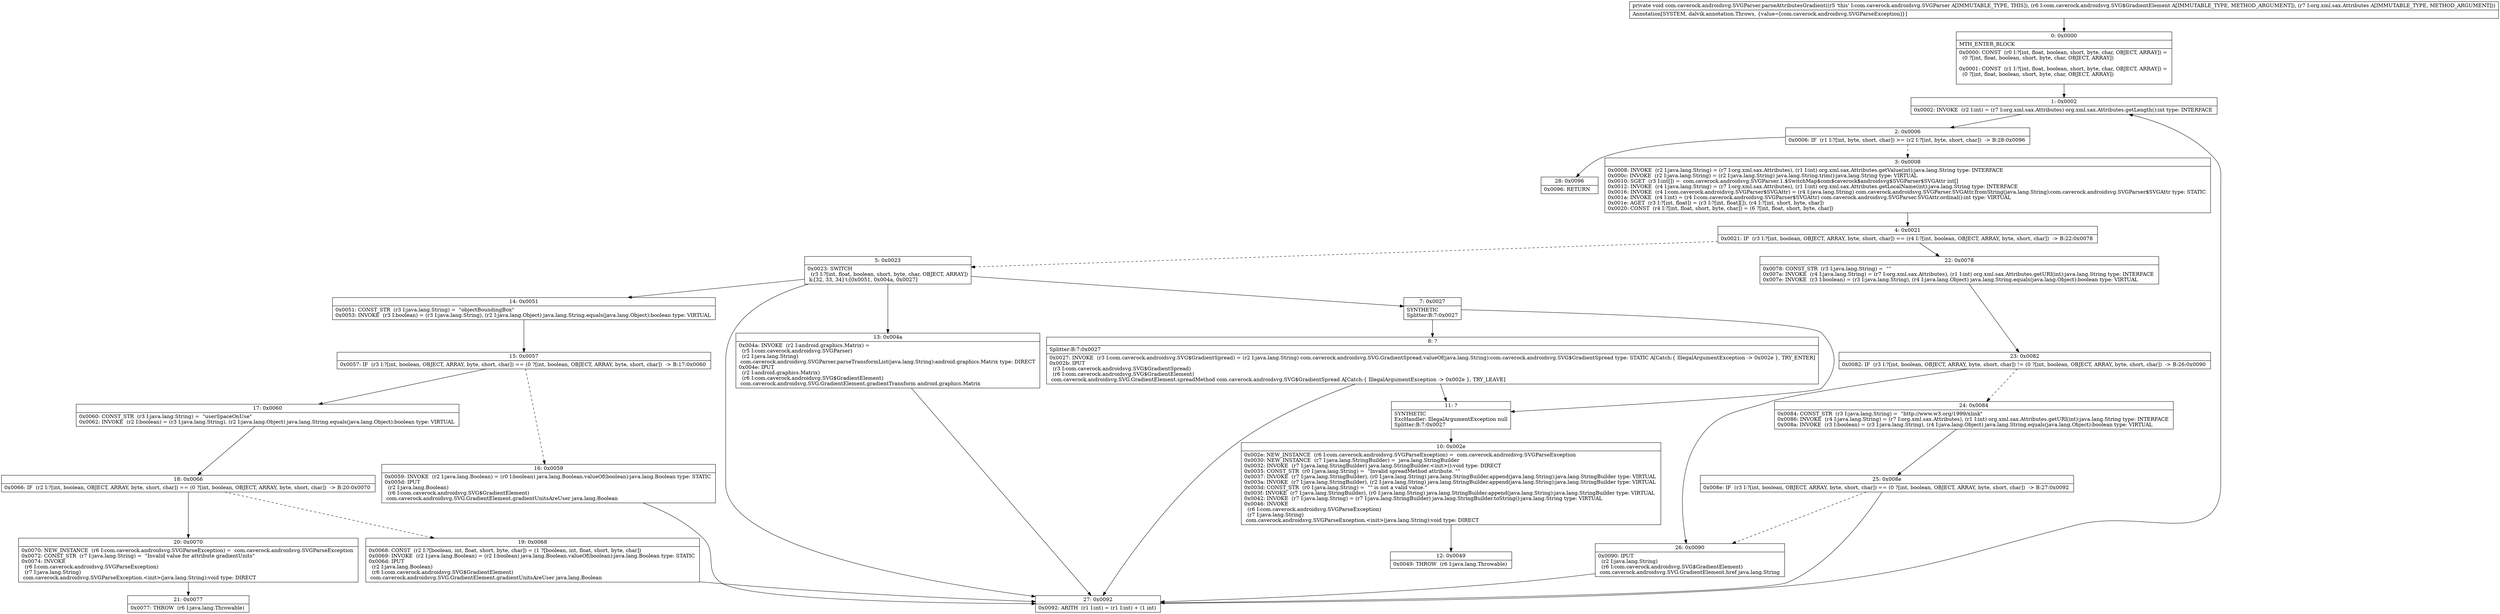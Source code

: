 digraph "CFG forcom.caverock.androidsvg.SVGParser.parseAttributesGradient(Lcom\/caverock\/androidsvg\/SVG$GradientElement;Lorg\/xml\/sax\/Attributes;)V" {
Node_0 [shape=record,label="{0\:\ 0x0000|MTH_ENTER_BLOCK\l|0x0000: CONST  (r0 I:?[int, float, boolean, short, byte, char, OBJECT, ARRAY]) = \l  (0 ?[int, float, boolean, short, byte, char, OBJECT, ARRAY])\l \l0x0001: CONST  (r1 I:?[int, float, boolean, short, byte, char, OBJECT, ARRAY]) = \l  (0 ?[int, float, boolean, short, byte, char, OBJECT, ARRAY])\l \l}"];
Node_1 [shape=record,label="{1\:\ 0x0002|0x0002: INVOKE  (r2 I:int) = (r7 I:org.xml.sax.Attributes) org.xml.sax.Attributes.getLength():int type: INTERFACE \l}"];
Node_2 [shape=record,label="{2\:\ 0x0006|0x0006: IF  (r1 I:?[int, byte, short, char]) \>= (r2 I:?[int, byte, short, char])  \-\> B:28:0x0096 \l}"];
Node_3 [shape=record,label="{3\:\ 0x0008|0x0008: INVOKE  (r2 I:java.lang.String) = (r7 I:org.xml.sax.Attributes), (r1 I:int) org.xml.sax.Attributes.getValue(int):java.lang.String type: INTERFACE \l0x000c: INVOKE  (r2 I:java.lang.String) = (r2 I:java.lang.String) java.lang.String.trim():java.lang.String type: VIRTUAL \l0x0010: SGET  (r3 I:int[]) =  com.caverock.androidsvg.SVGParser.1.$SwitchMap$com$caverock$androidsvg$SVGParser$SVGAttr int[] \l0x0012: INVOKE  (r4 I:java.lang.String) = (r7 I:org.xml.sax.Attributes), (r1 I:int) org.xml.sax.Attributes.getLocalName(int):java.lang.String type: INTERFACE \l0x0016: INVOKE  (r4 I:com.caverock.androidsvg.SVGParser$SVGAttr) = (r4 I:java.lang.String) com.caverock.androidsvg.SVGParser.SVGAttr.fromString(java.lang.String):com.caverock.androidsvg.SVGParser$SVGAttr type: STATIC \l0x001a: INVOKE  (r4 I:int) = (r4 I:com.caverock.androidsvg.SVGParser$SVGAttr) com.caverock.androidsvg.SVGParser.SVGAttr.ordinal():int type: VIRTUAL \l0x001e: AGET  (r3 I:?[int, float]) = (r3 I:?[int, float][]), (r4 I:?[int, short, byte, char]) \l0x0020: CONST  (r4 I:?[int, float, short, byte, char]) = (6 ?[int, float, short, byte, char]) \l}"];
Node_4 [shape=record,label="{4\:\ 0x0021|0x0021: IF  (r3 I:?[int, boolean, OBJECT, ARRAY, byte, short, char]) == (r4 I:?[int, boolean, OBJECT, ARRAY, byte, short, char])  \-\> B:22:0x0078 \l}"];
Node_5 [shape=record,label="{5\:\ 0x0023|0x0023: SWITCH  \l  (r3 I:?[int, float, boolean, short, byte, char, OBJECT, ARRAY])\l k:[32, 33, 34] t:[0x0051, 0x004a, 0x0027] \l}"];
Node_7 [shape=record,label="{7\:\ 0x0027|SYNTHETIC\lSplitter:B:7:0x0027\l}"];
Node_8 [shape=record,label="{8\:\ ?|Splitter:B:7:0x0027\l|0x0027: INVOKE  (r3 I:com.caverock.androidsvg.SVG$GradientSpread) = (r2 I:java.lang.String) com.caverock.androidsvg.SVG.GradientSpread.valueOf(java.lang.String):com.caverock.androidsvg.SVG$GradientSpread type: STATIC A[Catch:\{ IllegalArgumentException \-\> 0x002e \}, TRY_ENTER]\l0x002b: IPUT  \l  (r3 I:com.caverock.androidsvg.SVG$GradientSpread)\l  (r6 I:com.caverock.androidsvg.SVG$GradientElement)\l com.caverock.androidsvg.SVG.GradientElement.spreadMethod com.caverock.androidsvg.SVG$GradientSpread A[Catch:\{ IllegalArgumentException \-\> 0x002e \}, TRY_LEAVE]\l}"];
Node_10 [shape=record,label="{10\:\ 0x002e|0x002e: NEW_INSTANCE  (r6 I:com.caverock.androidsvg.SVGParseException) =  com.caverock.androidsvg.SVGParseException \l0x0030: NEW_INSTANCE  (r7 I:java.lang.StringBuilder) =  java.lang.StringBuilder \l0x0032: INVOKE  (r7 I:java.lang.StringBuilder) java.lang.StringBuilder.\<init\>():void type: DIRECT \l0x0035: CONST_STR  (r0 I:java.lang.String) =  \"Invalid spreadMethod attribute. \"\" \l0x0037: INVOKE  (r7 I:java.lang.StringBuilder), (r0 I:java.lang.String) java.lang.StringBuilder.append(java.lang.String):java.lang.StringBuilder type: VIRTUAL \l0x003a: INVOKE  (r7 I:java.lang.StringBuilder), (r2 I:java.lang.String) java.lang.StringBuilder.append(java.lang.String):java.lang.StringBuilder type: VIRTUAL \l0x003d: CONST_STR  (r0 I:java.lang.String) =  \"\" is not a valid value.\" \l0x003f: INVOKE  (r7 I:java.lang.StringBuilder), (r0 I:java.lang.String) java.lang.StringBuilder.append(java.lang.String):java.lang.StringBuilder type: VIRTUAL \l0x0042: INVOKE  (r7 I:java.lang.String) = (r7 I:java.lang.StringBuilder) java.lang.StringBuilder.toString():java.lang.String type: VIRTUAL \l0x0046: INVOKE  \l  (r6 I:com.caverock.androidsvg.SVGParseException)\l  (r7 I:java.lang.String)\l com.caverock.androidsvg.SVGParseException.\<init\>(java.lang.String):void type: DIRECT \l}"];
Node_11 [shape=record,label="{11\:\ ?|SYNTHETIC\lExcHandler: IllegalArgumentException null\lSplitter:B:7:0x0027\l}"];
Node_12 [shape=record,label="{12\:\ 0x0049|0x0049: THROW  (r6 I:java.lang.Throwable) \l}"];
Node_13 [shape=record,label="{13\:\ 0x004a|0x004a: INVOKE  (r2 I:android.graphics.Matrix) = \l  (r5 I:com.caverock.androidsvg.SVGParser)\l  (r2 I:java.lang.String)\l com.caverock.androidsvg.SVGParser.parseTransformList(java.lang.String):android.graphics.Matrix type: DIRECT \l0x004e: IPUT  \l  (r2 I:android.graphics.Matrix)\l  (r6 I:com.caverock.androidsvg.SVG$GradientElement)\l com.caverock.androidsvg.SVG.GradientElement.gradientTransform android.graphics.Matrix \l}"];
Node_14 [shape=record,label="{14\:\ 0x0051|0x0051: CONST_STR  (r3 I:java.lang.String) =  \"objectBoundingBox\" \l0x0053: INVOKE  (r3 I:boolean) = (r3 I:java.lang.String), (r2 I:java.lang.Object) java.lang.String.equals(java.lang.Object):boolean type: VIRTUAL \l}"];
Node_15 [shape=record,label="{15\:\ 0x0057|0x0057: IF  (r3 I:?[int, boolean, OBJECT, ARRAY, byte, short, char]) == (0 ?[int, boolean, OBJECT, ARRAY, byte, short, char])  \-\> B:17:0x0060 \l}"];
Node_16 [shape=record,label="{16\:\ 0x0059|0x0059: INVOKE  (r2 I:java.lang.Boolean) = (r0 I:boolean) java.lang.Boolean.valueOf(boolean):java.lang.Boolean type: STATIC \l0x005d: IPUT  \l  (r2 I:java.lang.Boolean)\l  (r6 I:com.caverock.androidsvg.SVG$GradientElement)\l com.caverock.androidsvg.SVG.GradientElement.gradientUnitsAreUser java.lang.Boolean \l}"];
Node_17 [shape=record,label="{17\:\ 0x0060|0x0060: CONST_STR  (r3 I:java.lang.String) =  \"userSpaceOnUse\" \l0x0062: INVOKE  (r2 I:boolean) = (r3 I:java.lang.String), (r2 I:java.lang.Object) java.lang.String.equals(java.lang.Object):boolean type: VIRTUAL \l}"];
Node_18 [shape=record,label="{18\:\ 0x0066|0x0066: IF  (r2 I:?[int, boolean, OBJECT, ARRAY, byte, short, char]) == (0 ?[int, boolean, OBJECT, ARRAY, byte, short, char])  \-\> B:20:0x0070 \l}"];
Node_19 [shape=record,label="{19\:\ 0x0068|0x0068: CONST  (r2 I:?[boolean, int, float, short, byte, char]) = (1 ?[boolean, int, float, short, byte, char]) \l0x0069: INVOKE  (r2 I:java.lang.Boolean) = (r2 I:boolean) java.lang.Boolean.valueOf(boolean):java.lang.Boolean type: STATIC \l0x006d: IPUT  \l  (r2 I:java.lang.Boolean)\l  (r6 I:com.caverock.androidsvg.SVG$GradientElement)\l com.caverock.androidsvg.SVG.GradientElement.gradientUnitsAreUser java.lang.Boolean \l}"];
Node_20 [shape=record,label="{20\:\ 0x0070|0x0070: NEW_INSTANCE  (r6 I:com.caverock.androidsvg.SVGParseException) =  com.caverock.androidsvg.SVGParseException \l0x0072: CONST_STR  (r7 I:java.lang.String) =  \"Invalid value for attribute gradientUnits\" \l0x0074: INVOKE  \l  (r6 I:com.caverock.androidsvg.SVGParseException)\l  (r7 I:java.lang.String)\l com.caverock.androidsvg.SVGParseException.\<init\>(java.lang.String):void type: DIRECT \l}"];
Node_21 [shape=record,label="{21\:\ 0x0077|0x0077: THROW  (r6 I:java.lang.Throwable) \l}"];
Node_22 [shape=record,label="{22\:\ 0x0078|0x0078: CONST_STR  (r3 I:java.lang.String) =  \"\" \l0x007a: INVOKE  (r4 I:java.lang.String) = (r7 I:org.xml.sax.Attributes), (r1 I:int) org.xml.sax.Attributes.getURI(int):java.lang.String type: INTERFACE \l0x007e: INVOKE  (r3 I:boolean) = (r3 I:java.lang.String), (r4 I:java.lang.Object) java.lang.String.equals(java.lang.Object):boolean type: VIRTUAL \l}"];
Node_23 [shape=record,label="{23\:\ 0x0082|0x0082: IF  (r3 I:?[int, boolean, OBJECT, ARRAY, byte, short, char]) != (0 ?[int, boolean, OBJECT, ARRAY, byte, short, char])  \-\> B:26:0x0090 \l}"];
Node_24 [shape=record,label="{24\:\ 0x0084|0x0084: CONST_STR  (r3 I:java.lang.String) =  \"http:\/\/www.w3.org\/1999\/xlink\" \l0x0086: INVOKE  (r4 I:java.lang.String) = (r7 I:org.xml.sax.Attributes), (r1 I:int) org.xml.sax.Attributes.getURI(int):java.lang.String type: INTERFACE \l0x008a: INVOKE  (r3 I:boolean) = (r3 I:java.lang.String), (r4 I:java.lang.Object) java.lang.String.equals(java.lang.Object):boolean type: VIRTUAL \l}"];
Node_25 [shape=record,label="{25\:\ 0x008e|0x008e: IF  (r3 I:?[int, boolean, OBJECT, ARRAY, byte, short, char]) == (0 ?[int, boolean, OBJECT, ARRAY, byte, short, char])  \-\> B:27:0x0092 \l}"];
Node_26 [shape=record,label="{26\:\ 0x0090|0x0090: IPUT  \l  (r2 I:java.lang.String)\l  (r6 I:com.caverock.androidsvg.SVG$GradientElement)\l com.caverock.androidsvg.SVG.GradientElement.href java.lang.String \l}"];
Node_27 [shape=record,label="{27\:\ 0x0092|0x0092: ARITH  (r1 I:int) = (r1 I:int) + (1 int) \l}"];
Node_28 [shape=record,label="{28\:\ 0x0096|0x0096: RETURN   \l}"];
MethodNode[shape=record,label="{private void com.caverock.androidsvg.SVGParser.parseAttributesGradient((r5 'this' I:com.caverock.androidsvg.SVGParser A[IMMUTABLE_TYPE, THIS]), (r6 I:com.caverock.androidsvg.SVG$GradientElement A[IMMUTABLE_TYPE, METHOD_ARGUMENT]), (r7 I:org.xml.sax.Attributes A[IMMUTABLE_TYPE, METHOD_ARGUMENT]))  | Annotation[SYSTEM, dalvik.annotation.Throws, \{value=[com.caverock.androidsvg.SVGParseException]\}]\l}"];
MethodNode -> Node_0;
Node_0 -> Node_1;
Node_1 -> Node_2;
Node_2 -> Node_3[style=dashed];
Node_2 -> Node_28;
Node_3 -> Node_4;
Node_4 -> Node_5[style=dashed];
Node_4 -> Node_22;
Node_5 -> Node_7;
Node_5 -> Node_13;
Node_5 -> Node_14;
Node_5 -> Node_27;
Node_7 -> Node_8;
Node_7 -> Node_11;
Node_8 -> Node_11;
Node_8 -> Node_27;
Node_10 -> Node_12;
Node_11 -> Node_10;
Node_13 -> Node_27;
Node_14 -> Node_15;
Node_15 -> Node_16[style=dashed];
Node_15 -> Node_17;
Node_16 -> Node_27;
Node_17 -> Node_18;
Node_18 -> Node_19[style=dashed];
Node_18 -> Node_20;
Node_19 -> Node_27;
Node_20 -> Node_21;
Node_22 -> Node_23;
Node_23 -> Node_24[style=dashed];
Node_23 -> Node_26;
Node_24 -> Node_25;
Node_25 -> Node_26[style=dashed];
Node_25 -> Node_27;
Node_26 -> Node_27;
Node_27 -> Node_1;
}

